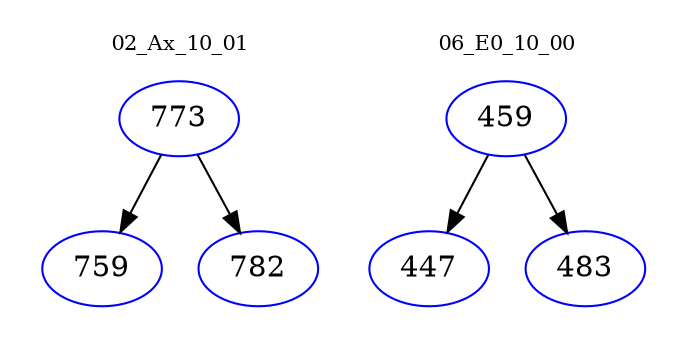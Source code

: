 digraph{
subgraph cluster_0 {
color = white
label = "02_Ax_10_01";
fontsize=10;
T0_773 [label="773", color="blue"]
T0_773 -> T0_759 [color="black"]
T0_759 [label="759", color="blue"]
T0_773 -> T0_782 [color="black"]
T0_782 [label="782", color="blue"]
}
subgraph cluster_1 {
color = white
label = "06_E0_10_00";
fontsize=10;
T1_459 [label="459", color="blue"]
T1_459 -> T1_447 [color="black"]
T1_447 [label="447", color="blue"]
T1_459 -> T1_483 [color="black"]
T1_483 [label="483", color="blue"]
}
}
